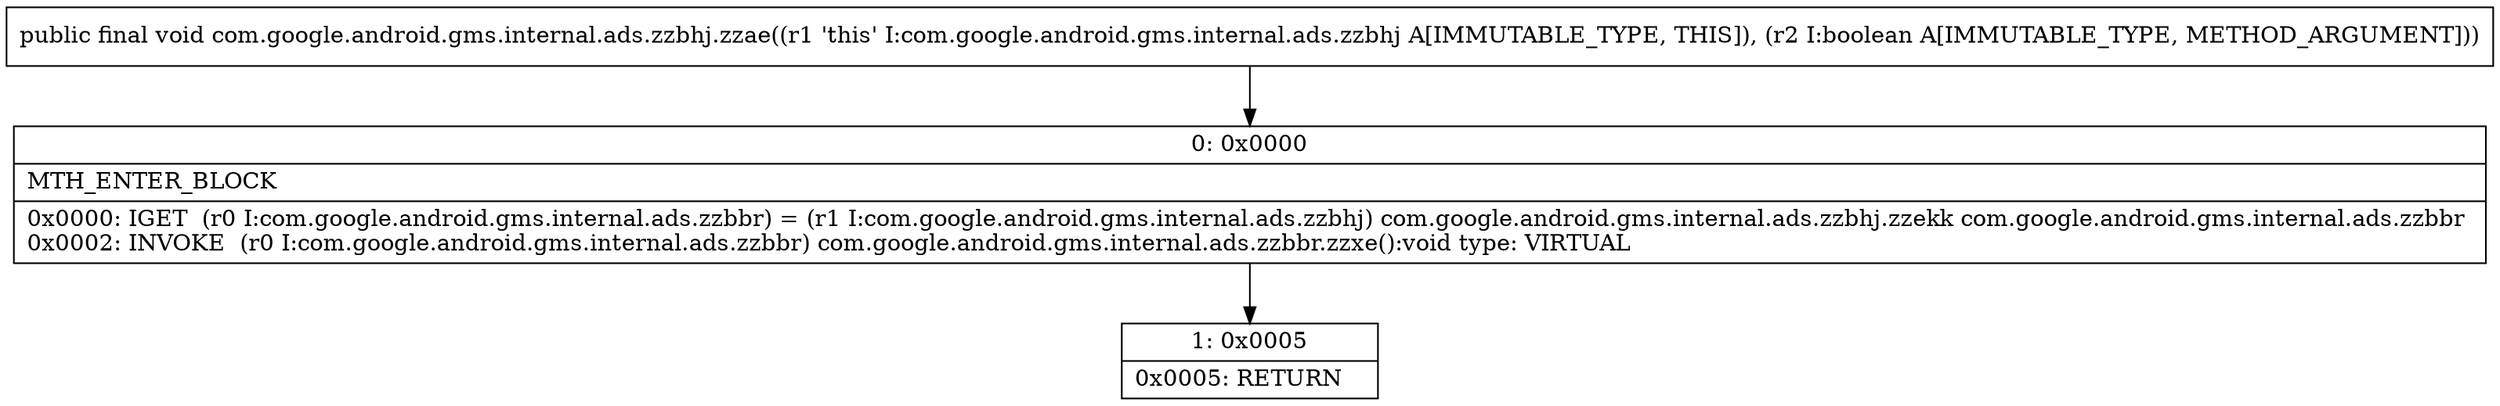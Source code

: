 digraph "CFG forcom.google.android.gms.internal.ads.zzbhj.zzae(Z)V" {
Node_0 [shape=record,label="{0\:\ 0x0000|MTH_ENTER_BLOCK\l|0x0000: IGET  (r0 I:com.google.android.gms.internal.ads.zzbbr) = (r1 I:com.google.android.gms.internal.ads.zzbhj) com.google.android.gms.internal.ads.zzbhj.zzekk com.google.android.gms.internal.ads.zzbbr \l0x0002: INVOKE  (r0 I:com.google.android.gms.internal.ads.zzbbr) com.google.android.gms.internal.ads.zzbbr.zzxe():void type: VIRTUAL \l}"];
Node_1 [shape=record,label="{1\:\ 0x0005|0x0005: RETURN   \l}"];
MethodNode[shape=record,label="{public final void com.google.android.gms.internal.ads.zzbhj.zzae((r1 'this' I:com.google.android.gms.internal.ads.zzbhj A[IMMUTABLE_TYPE, THIS]), (r2 I:boolean A[IMMUTABLE_TYPE, METHOD_ARGUMENT])) }"];
MethodNode -> Node_0;
Node_0 -> Node_1;
}

